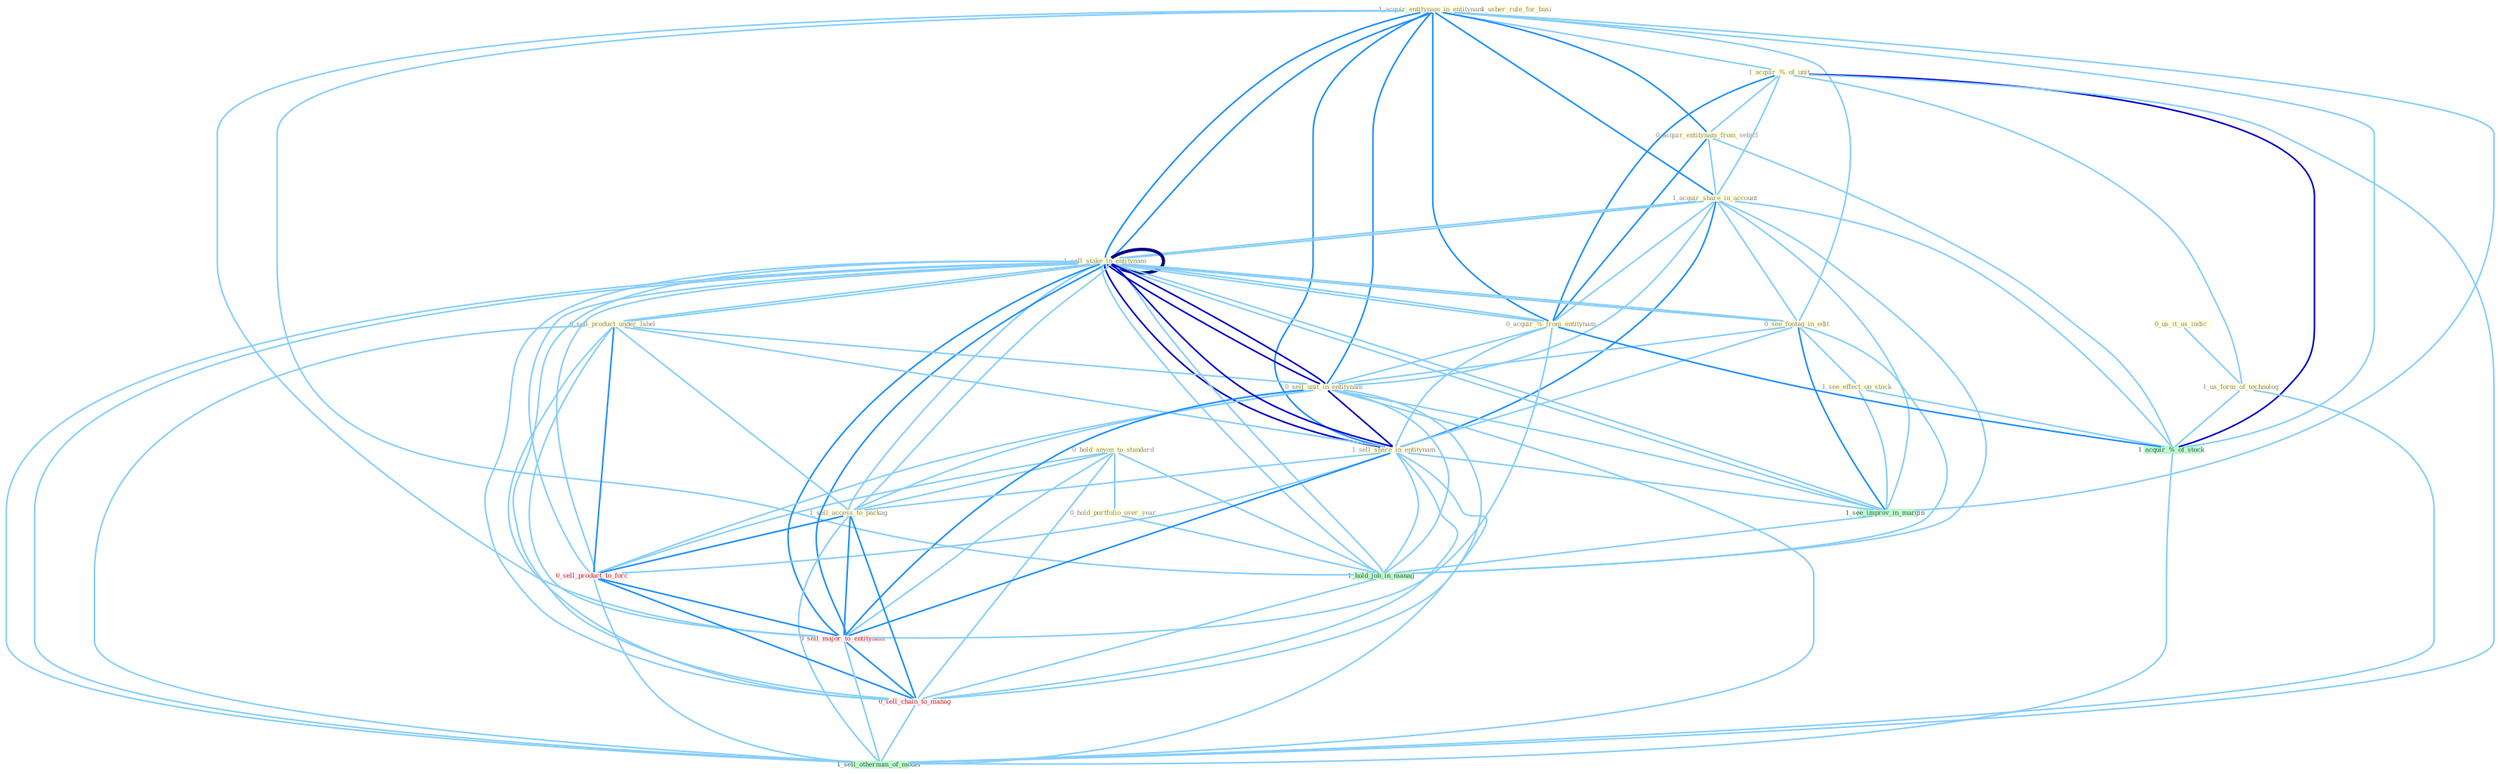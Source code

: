 Graph G{ 
    node
    [shape=polygon,style=filled,width=.5,height=.06,color="#BDFCC9",fixedsize=true,fontsize=4,
    fontcolor="#2f4f4f"];
    {node
    [color="#ffffe0", fontcolor="#8b7d6b"] "0_us_it_as_indic " "0_hold_anyon_to_standard " "0_hold_portfolio_over_year " "1_acquir_entitynam_in_entitynam " "1_acquir_%_of_unit " "0_acquir_entitynam_from_vehicl " "1_acquir_share_in_account " "1_sell_stake_in_entitynam " "0_see_footag_in_edit " "1_usher_rule_for_busi " "1_see_effect_on_stock " "0_acquir_%_from_entitynam " "0_sell_product_under_label " "0_sell_unit_in_entitynam " "1_us_form_of_technolog " "1_sell_share_in_entitynam " "1_sell_stake_in_entitynam " "1_sell_access_to_packag "}
{node [color="#fff0f5", fontcolor="#b22222"] "0_sell_product_to_forc " "0_sell_major_to_entitynam " "0_sell_chain_to_manag "}
edge [color="#B0E2FF"];

	"0_us_it_as_indic " -- "1_us_form_of_technolog " [w="1", color="#87cefa" ];
	"0_hold_anyon_to_standard " -- "0_hold_portfolio_over_year " [w="1", color="#87cefa" ];
	"0_hold_anyon_to_standard " -- "1_sell_access_to_packag " [w="1", color="#87cefa" ];
	"0_hold_anyon_to_standard " -- "1_hold_job_in_manag " [w="1", color="#87cefa" ];
	"0_hold_anyon_to_standard " -- "0_sell_product_to_forc " [w="1", color="#87cefa" ];
	"0_hold_anyon_to_standard " -- "0_sell_major_to_entitynam " [w="1", color="#87cefa" ];
	"0_hold_anyon_to_standard " -- "0_sell_chain_to_manag " [w="1", color="#87cefa" ];
	"0_hold_portfolio_over_year " -- "1_hold_job_in_manag " [w="1", color="#87cefa" ];
	"1_acquir_entitynam_in_entitynam " -- "1_acquir_%_of_unit " [w="1", color="#87cefa" ];
	"1_acquir_entitynam_in_entitynam " -- "0_acquir_entitynam_from_vehicl " [w="2", color="#1e90ff" , len=0.8];
	"1_acquir_entitynam_in_entitynam " -- "1_acquir_share_in_account " [w="2", color="#1e90ff" , len=0.8];
	"1_acquir_entitynam_in_entitynam " -- "1_sell_stake_in_entitynam " [w="2", color="#1e90ff" , len=0.8];
	"1_acquir_entitynam_in_entitynam " -- "0_see_footag_in_edit " [w="1", color="#87cefa" ];
	"1_acquir_entitynam_in_entitynam " -- "0_acquir_%_from_entitynam " [w="2", color="#1e90ff" , len=0.8];
	"1_acquir_entitynam_in_entitynam " -- "0_sell_unit_in_entitynam " [w="2", color="#1e90ff" , len=0.8];
	"1_acquir_entitynam_in_entitynam " -- "1_sell_share_in_entitynam " [w="2", color="#1e90ff" , len=0.8];
	"1_acquir_entitynam_in_entitynam " -- "1_sell_stake_in_entitynam " [w="2", color="#1e90ff" , len=0.8];
	"1_acquir_entitynam_in_entitynam " -- "1_see_improv_in_margin " [w="1", color="#87cefa" ];
	"1_acquir_entitynam_in_entitynam " -- "1_acquir_%_of_stock " [w="1", color="#87cefa" ];
	"1_acquir_entitynam_in_entitynam " -- "1_hold_job_in_manag " [w="1", color="#87cefa" ];
	"1_acquir_entitynam_in_entitynam " -- "0_sell_major_to_entitynam " [w="1", color="#87cefa" ];
	"1_acquir_%_of_unit " -- "0_acquir_entitynam_from_vehicl " [w="1", color="#87cefa" ];
	"1_acquir_%_of_unit " -- "1_acquir_share_in_account " [w="1", color="#87cefa" ];
	"1_acquir_%_of_unit " -- "0_acquir_%_from_entitynam " [w="2", color="#1e90ff" , len=0.8];
	"1_acquir_%_of_unit " -- "1_us_form_of_technolog " [w="1", color="#87cefa" ];
	"1_acquir_%_of_unit " -- "1_acquir_%_of_stock " [w="3", color="#0000cd" , len=0.6];
	"1_acquir_%_of_unit " -- "1_sell_othernum_of_model " [w="1", color="#87cefa" ];
	"0_acquir_entitynam_from_vehicl " -- "1_acquir_share_in_account " [w="1", color="#87cefa" ];
	"0_acquir_entitynam_from_vehicl " -- "0_acquir_%_from_entitynam " [w="2", color="#1e90ff" , len=0.8];
	"0_acquir_entitynam_from_vehicl " -- "1_acquir_%_of_stock " [w="1", color="#87cefa" ];
	"1_acquir_share_in_account " -- "1_sell_stake_in_entitynam " [w="1", color="#87cefa" ];
	"1_acquir_share_in_account " -- "0_see_footag_in_edit " [w="1", color="#87cefa" ];
	"1_acquir_share_in_account " -- "0_acquir_%_from_entitynam " [w="1", color="#87cefa" ];
	"1_acquir_share_in_account " -- "0_sell_unit_in_entitynam " [w="1", color="#87cefa" ];
	"1_acquir_share_in_account " -- "1_sell_share_in_entitynam " [w="2", color="#1e90ff" , len=0.8];
	"1_acquir_share_in_account " -- "1_sell_stake_in_entitynam " [w="1", color="#87cefa" ];
	"1_acquir_share_in_account " -- "1_see_improv_in_margin " [w="1", color="#87cefa" ];
	"1_acquir_share_in_account " -- "1_acquir_%_of_stock " [w="1", color="#87cefa" ];
	"1_acquir_share_in_account " -- "1_hold_job_in_manag " [w="1", color="#87cefa" ];
	"1_sell_stake_in_entitynam " -- "0_see_footag_in_edit " [w="1", color="#87cefa" ];
	"1_sell_stake_in_entitynam " -- "0_acquir_%_from_entitynam " [w="1", color="#87cefa" ];
	"1_sell_stake_in_entitynam " -- "0_sell_product_under_label " [w="1", color="#87cefa" ];
	"1_sell_stake_in_entitynam " -- "0_sell_unit_in_entitynam " [w="3", color="#0000cd" , len=0.6];
	"1_sell_stake_in_entitynam " -- "1_sell_share_in_entitynam " [w="3", color="#0000cd" , len=0.6];
	"1_sell_stake_in_entitynam " -- "1_sell_stake_in_entitynam " [w="4", style=bold, color="#000080", len=0.4];
	"1_sell_stake_in_entitynam " -- "1_sell_access_to_packag " [w="1", color="#87cefa" ];
	"1_sell_stake_in_entitynam " -- "1_see_improv_in_margin " [w="1", color="#87cefa" ];
	"1_sell_stake_in_entitynam " -- "1_hold_job_in_manag " [w="1", color="#87cefa" ];
	"1_sell_stake_in_entitynam " -- "0_sell_product_to_forc " [w="1", color="#87cefa" ];
	"1_sell_stake_in_entitynam " -- "0_sell_major_to_entitynam " [w="2", color="#1e90ff" , len=0.8];
	"1_sell_stake_in_entitynam " -- "0_sell_chain_to_manag " [w="1", color="#87cefa" ];
	"1_sell_stake_in_entitynam " -- "1_sell_othernum_of_model " [w="1", color="#87cefa" ];
	"0_see_footag_in_edit " -- "1_see_effect_on_stock " [w="1", color="#87cefa" ];
	"0_see_footag_in_edit " -- "0_sell_unit_in_entitynam " [w="1", color="#87cefa" ];
	"0_see_footag_in_edit " -- "1_sell_share_in_entitynam " [w="1", color="#87cefa" ];
	"0_see_footag_in_edit " -- "1_sell_stake_in_entitynam " [w="1", color="#87cefa" ];
	"0_see_footag_in_edit " -- "1_see_improv_in_margin " [w="2", color="#1e90ff" , len=0.8];
	"0_see_footag_in_edit " -- "1_hold_job_in_manag " [w="1", color="#87cefa" ];
	"1_see_effect_on_stock " -- "1_see_improv_in_margin " [w="1", color="#87cefa" ];
	"1_see_effect_on_stock " -- "1_acquir_%_of_stock " [w="1", color="#87cefa" ];
	"0_acquir_%_from_entitynam " -- "0_sell_unit_in_entitynam " [w="1", color="#87cefa" ];
	"0_acquir_%_from_entitynam " -- "1_sell_share_in_entitynam " [w="1", color="#87cefa" ];
	"0_acquir_%_from_entitynam " -- "1_sell_stake_in_entitynam " [w="1", color="#87cefa" ];
	"0_acquir_%_from_entitynam " -- "1_acquir_%_of_stock " [w="2", color="#1e90ff" , len=0.8];
	"0_acquir_%_from_entitynam " -- "0_sell_major_to_entitynam " [w="1", color="#87cefa" ];
	"0_sell_product_under_label " -- "0_sell_unit_in_entitynam " [w="1", color="#87cefa" ];
	"0_sell_product_under_label " -- "1_sell_share_in_entitynam " [w="1", color="#87cefa" ];
	"0_sell_product_under_label " -- "1_sell_stake_in_entitynam " [w="1", color="#87cefa" ];
	"0_sell_product_under_label " -- "1_sell_access_to_packag " [w="1", color="#87cefa" ];
	"0_sell_product_under_label " -- "0_sell_product_to_forc " [w="2", color="#1e90ff" , len=0.8];
	"0_sell_product_under_label " -- "0_sell_major_to_entitynam " [w="1", color="#87cefa" ];
	"0_sell_product_under_label " -- "0_sell_chain_to_manag " [w="1", color="#87cefa" ];
	"0_sell_product_under_label " -- "1_sell_othernum_of_model " [w="1", color="#87cefa" ];
	"0_sell_unit_in_entitynam " -- "1_sell_share_in_entitynam " [w="3", color="#0000cd" , len=0.6];
	"0_sell_unit_in_entitynam " -- "1_sell_stake_in_entitynam " [w="3", color="#0000cd" , len=0.6];
	"0_sell_unit_in_entitynam " -- "1_sell_access_to_packag " [w="1", color="#87cefa" ];
	"0_sell_unit_in_entitynam " -- "1_see_improv_in_margin " [w="1", color="#87cefa" ];
	"0_sell_unit_in_entitynam " -- "1_hold_job_in_manag " [w="1", color="#87cefa" ];
	"0_sell_unit_in_entitynam " -- "0_sell_product_to_forc " [w="1", color="#87cefa" ];
	"0_sell_unit_in_entitynam " -- "0_sell_major_to_entitynam " [w="2", color="#1e90ff" , len=0.8];
	"0_sell_unit_in_entitynam " -- "0_sell_chain_to_manag " [w="1", color="#87cefa" ];
	"0_sell_unit_in_entitynam " -- "1_sell_othernum_of_model " [w="1", color="#87cefa" ];
	"1_us_form_of_technolog " -- "1_acquir_%_of_stock " [w="1", color="#87cefa" ];
	"1_us_form_of_technolog " -- "1_sell_othernum_of_model " [w="1", color="#87cefa" ];
	"1_sell_share_in_entitynam " -- "1_sell_stake_in_entitynam " [w="3", color="#0000cd" , len=0.6];
	"1_sell_share_in_entitynam " -- "1_sell_access_to_packag " [w="1", color="#87cefa" ];
	"1_sell_share_in_entitynam " -- "1_see_improv_in_margin " [w="1", color="#87cefa" ];
	"1_sell_share_in_entitynam " -- "1_hold_job_in_manag " [w="1", color="#87cefa" ];
	"1_sell_share_in_entitynam " -- "0_sell_product_to_forc " [w="1", color="#87cefa" ];
	"1_sell_share_in_entitynam " -- "0_sell_major_to_entitynam " [w="2", color="#1e90ff" , len=0.8];
	"1_sell_share_in_entitynam " -- "0_sell_chain_to_manag " [w="1", color="#87cefa" ];
	"1_sell_share_in_entitynam " -- "1_sell_othernum_of_model " [w="1", color="#87cefa" ];
	"1_sell_stake_in_entitynam " -- "1_sell_access_to_packag " [w="1", color="#87cefa" ];
	"1_sell_stake_in_entitynam " -- "1_see_improv_in_margin " [w="1", color="#87cefa" ];
	"1_sell_stake_in_entitynam " -- "1_hold_job_in_manag " [w="1", color="#87cefa" ];
	"1_sell_stake_in_entitynam " -- "0_sell_product_to_forc " [w="1", color="#87cefa" ];
	"1_sell_stake_in_entitynam " -- "0_sell_major_to_entitynam " [w="2", color="#1e90ff" , len=0.8];
	"1_sell_stake_in_entitynam " -- "0_sell_chain_to_manag " [w="1", color="#87cefa" ];
	"1_sell_stake_in_entitynam " -- "1_sell_othernum_of_model " [w="1", color="#87cefa" ];
	"1_sell_access_to_packag " -- "0_sell_product_to_forc " [w="2", color="#1e90ff" , len=0.8];
	"1_sell_access_to_packag " -- "0_sell_major_to_entitynam " [w="2", color="#1e90ff" , len=0.8];
	"1_sell_access_to_packag " -- "0_sell_chain_to_manag " [w="2", color="#1e90ff" , len=0.8];
	"1_sell_access_to_packag " -- "1_sell_othernum_of_model " [w="1", color="#87cefa" ];
	"1_see_improv_in_margin " -- "1_hold_job_in_manag " [w="1", color="#87cefa" ];
	"1_acquir_%_of_stock " -- "1_sell_othernum_of_model " [w="1", color="#87cefa" ];
	"1_hold_job_in_manag " -- "0_sell_chain_to_manag " [w="1", color="#87cefa" ];
	"0_sell_product_to_forc " -- "0_sell_major_to_entitynam " [w="2", color="#1e90ff" , len=0.8];
	"0_sell_product_to_forc " -- "0_sell_chain_to_manag " [w="2", color="#1e90ff" , len=0.8];
	"0_sell_product_to_forc " -- "1_sell_othernum_of_model " [w="1", color="#87cefa" ];
	"0_sell_major_to_entitynam " -- "0_sell_chain_to_manag " [w="2", color="#1e90ff" , len=0.8];
	"0_sell_major_to_entitynam " -- "1_sell_othernum_of_model " [w="1", color="#87cefa" ];
	"0_sell_chain_to_manag " -- "1_sell_othernum_of_model " [w="1", color="#87cefa" ];
}
